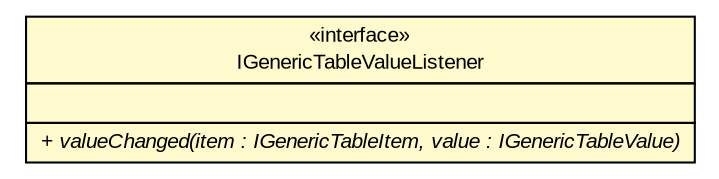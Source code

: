 #!/usr/local/bin/dot
#
# Class diagram 
# Generated by UMLGraph version R5_6-24-gf6e263 (http://www.umlgraph.org/)
#

digraph G {
	edge [fontname="arial",fontsize=10,labelfontname="arial",labelfontsize=10];
	node [fontname="arial",fontsize=10,shape=plaintext];
	nodesep=0.25;
	ranksep=0.5;
	// gov.sandia.cf.parts.listeners.IGenericTableValueListener
	c157361 [label=<<table title="gov.sandia.cf.parts.listeners.IGenericTableValueListener" border="0" cellborder="1" cellspacing="0" cellpadding="2" port="p" bgcolor="lemonChiffon" href="./IGenericTableValueListener.html">
		<tr><td><table border="0" cellspacing="0" cellpadding="1">
<tr><td align="center" balign="center"> &#171;interface&#187; </td></tr>
<tr><td align="center" balign="center"> IGenericTableValueListener </td></tr>
		</table></td></tr>
		<tr><td><table border="0" cellspacing="0" cellpadding="1">
<tr><td align="left" balign="left">  </td></tr>
		</table></td></tr>
		<tr><td><table border="0" cellspacing="0" cellpadding="1">
<tr><td align="left" balign="left"><font face="arial italic" point-size="10.0"> + valueChanged(item : IGenericTableItem, value : IGenericTableValue) </font></td></tr>
		</table></td></tr>
		</table>>, URL="./IGenericTableValueListener.html", fontname="arial", fontcolor="black", fontsize=10.0];
}

